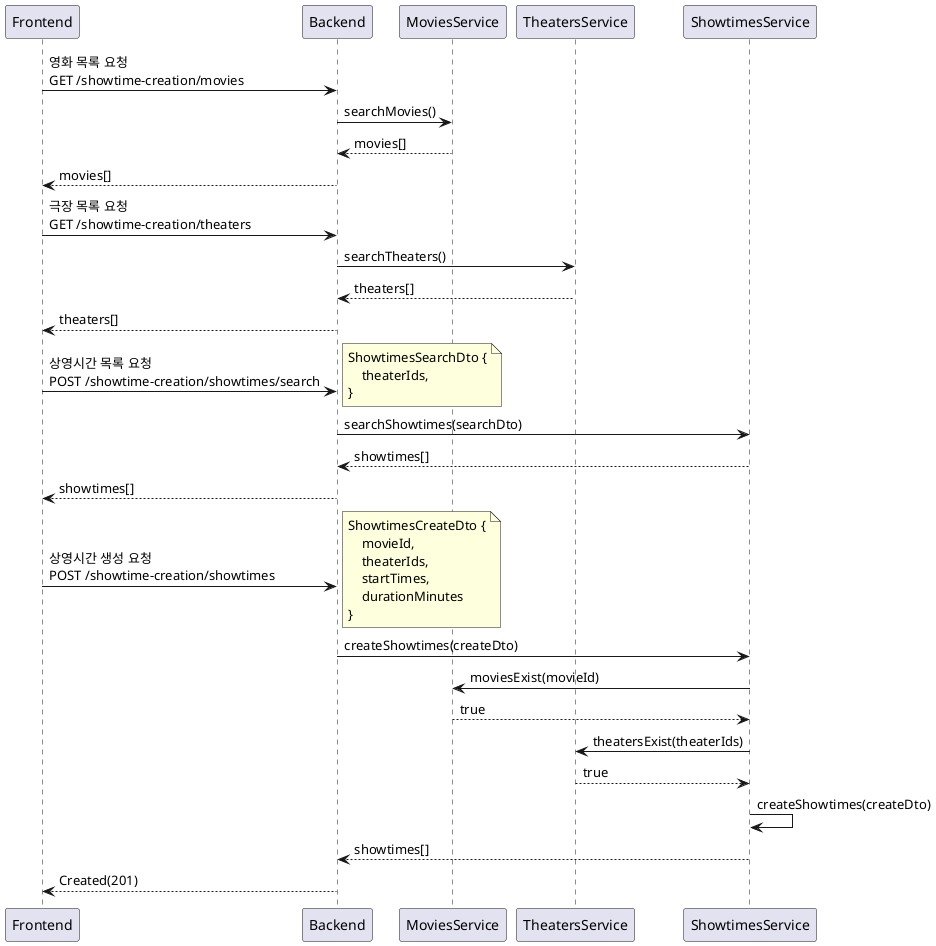 @startuml

@startuml
Frontend -> Backend: 영화 목록 요청\nGET /showtime-creation/movies
    Backend -> MoviesService: searchMovies()
    Backend <-- MoviesService: movies[]
Frontend <-- Backend: movies[]

Frontend -> Backend: 극장 목록 요청\nGET /showtime-creation/theaters
    Backend -> TheatersService: searchTheaters()
    Backend <-- TheatersService: theaters[]
Frontend <-- Backend: theaters[]

Frontend -> Backend: 상영시간 목록 요청\nPOST /showtime-creation/showtimes/search
    note right
        ShowtimesSearchDto {
            theaterIds,
        }
    end note
    Backend -> ShowtimesService: searchShowtimes(searchDto)
    Backend <-- ShowtimesService: showtimes[]
Frontend <-- Backend: showtimes[]

Frontend -> Backend: 상영시간 생성 요청\nPOST /showtime-creation/showtimes
    note right
        ShowtimesCreateDto {
            movieId,
            theaterIds,
            startTimes,
            durationMinutes
        }
    end note
    Backend -> ShowtimesService: createShowtimes(createDto)
        ShowtimesService -> MoviesService: moviesExist(movieId)
        ShowtimesService <-- MoviesService: true

        ShowtimesService -> TheatersService: theatersExist(theaterIds)
        ShowtimesService <-- TheatersService: true

        ShowtimesService -> ShowtimesService: createShowtimes(createDto)
    Backend <-- ShowtimesService: showtimes[]
Frontend <-- Backend: Created(201)

@enduml

@enduml